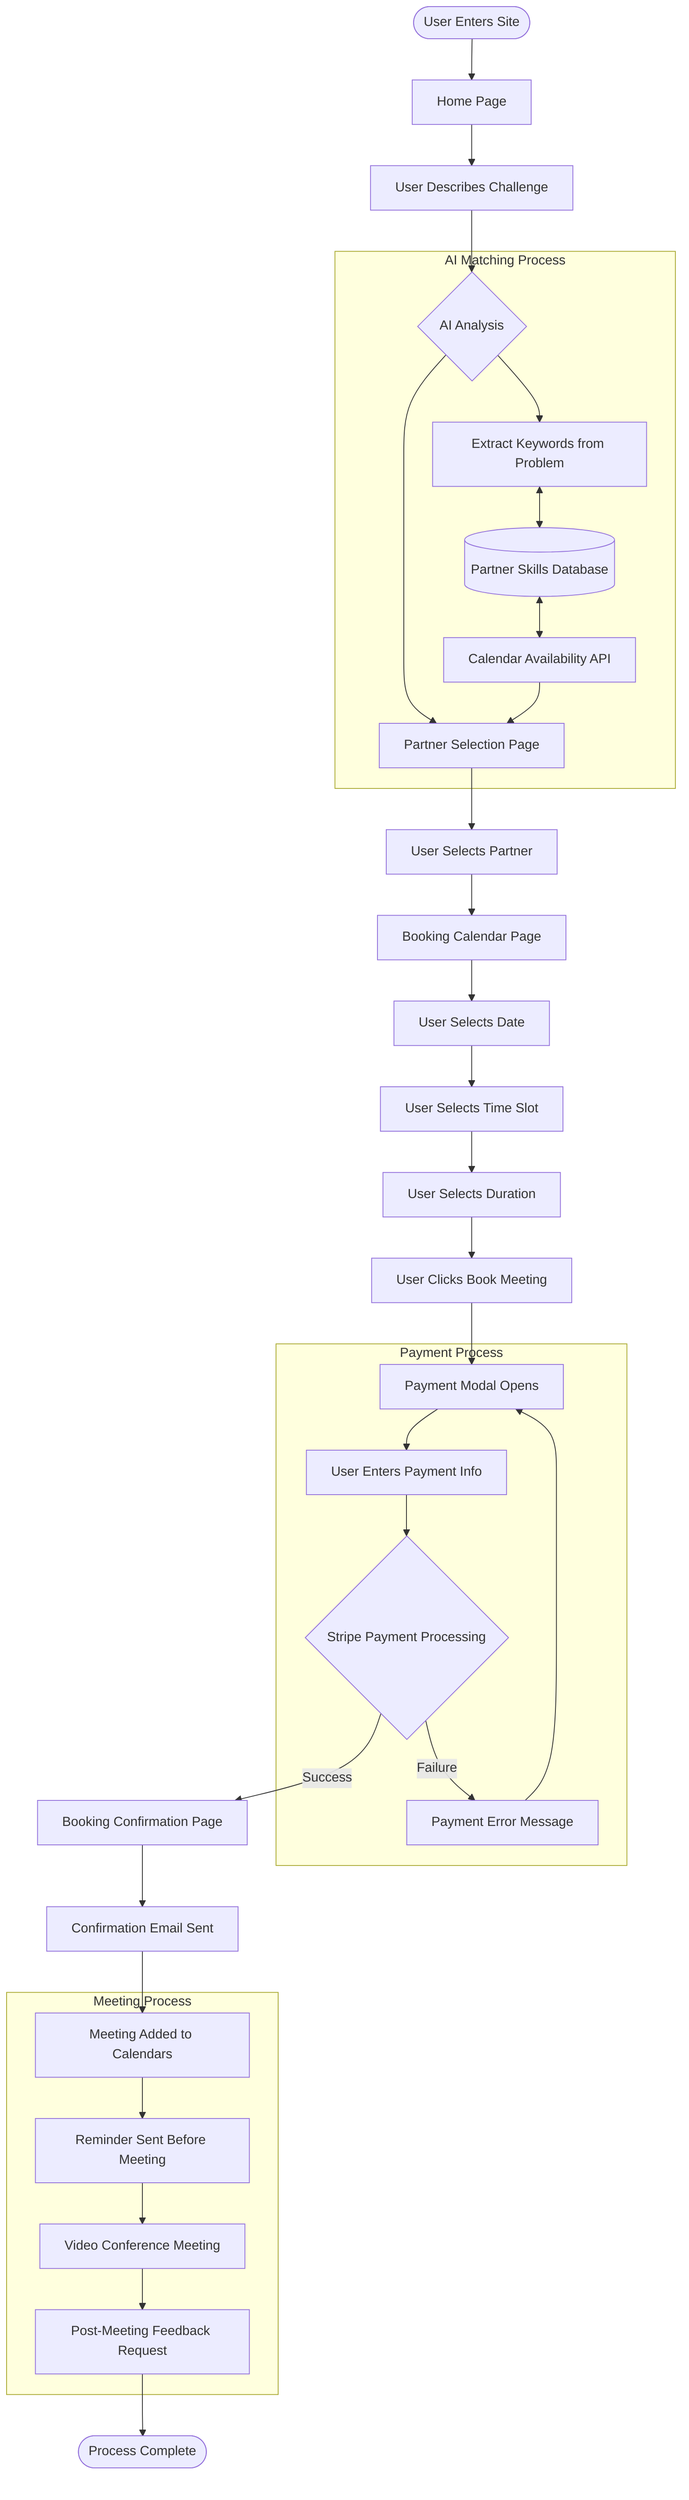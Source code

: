 flowchart TB
    Start([User Enters Site]) --> HomePage[Home Page]
    HomePage --> ProblemStatement[User Describes Challenge]
    ProblemStatement --> AIAnalysis{AI Analysis}
    
    AIAnalysis --> PartnerSelection[Partner Selection Page]
    PartnerSelection --> PartnerChosen[User Selects Partner]
    PartnerChosen --> BookingPage[Booking Calendar Page]
    
    BookingPage --> DateSelection[User Selects Date]
    DateSelection --> TimeSelection[User Selects Time Slot]
    TimeSelection --> DurationSelection[User Selects Duration]
    DurationSelection --> BookButton[User Clicks Book Meeting]
    
    BookButton --> PaymentModal[Payment Modal Opens]
    PaymentModal --> EnterPaymentInfo[User Enters Payment Info]
    EnterPaymentInfo --> StripeProcessing{Stripe Payment Processing}
    
    StripeProcessing -->|Success| ConfirmationPage[Booking Confirmation Page]
    StripeProcessing -->|Failure| PaymentError[Payment Error Message]
    PaymentError --> PaymentModal
    
    ConfirmationPage --> EmailSent[Confirmation Email Sent]
    EmailSent --> CalendarEvent[Meeting Added to Calendars]
    
    CalendarEvent --> Reminder[Reminder Sent Before Meeting]
    Reminder --> MeetingTime[Video Conference Meeting]
    
    MeetingTime --> FeedbackRequest[Post-Meeting Feedback Request]
    FeedbackRequest --> End([Process Complete])
    
    subgraph "AI Matching Process"
        AIAnalysis
        ExtractKeywords[Extract Keywords from Problem]
        PartnerDatabase[(Partner Skills Database)]
        CalendarAPI[Calendar Availability API]
        
        AIAnalysis --> ExtractKeywords
        ExtractKeywords <--> PartnerDatabase
        PartnerDatabase <--> CalendarAPI
        CalendarAPI --> PartnerSelection
    end
    
    subgraph "Payment Process"
        PaymentModal
        EnterPaymentInfo
        StripeProcessing
        PaymentError
    end
    
    subgraph "Meeting Process"
        CalendarEvent
        Reminder
        MeetingTime
        FeedbackRequest
    end